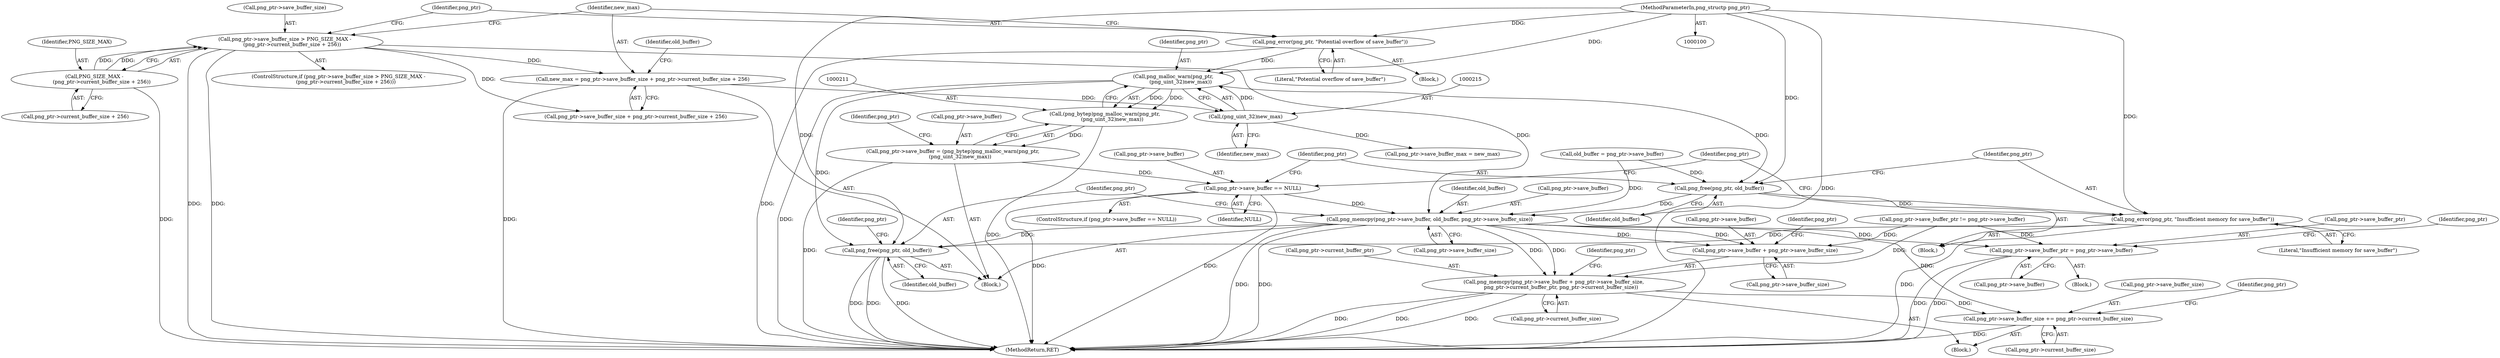 digraph "1_Chrome_7f3d85b096f66870a15b37c2f40b219b2e292693_6@API" {
"1000212" [label="(Call,png_malloc_warn(png_ptr,\n         (png_uint_32)new_max))"];
"1000187" [label="(Call,png_error(png_ptr, \"Potential overflow of save_buffer\"))"];
"1000101" [label="(MethodParameterIn,png_structp png_ptr)"];
"1000214" [label="(Call,(png_uint_32)new_max)"];
"1000190" [label="(Call,new_max = png_ptr->save_buffer_size + png_ptr->current_buffer_size + 256)"];
"1000175" [label="(Call,png_ptr->save_buffer_size > PNG_SIZE_MAX -\n         (png_ptr->current_buffer_size + 256))"];
"1000179" [label="(Call,PNG_SIZE_MAX -\n         (png_ptr->current_buffer_size + 256))"];
"1000210" [label="(Call,(png_bytep)png_malloc_warn(png_ptr,\n         (png_uint_32)new_max))"];
"1000206" [label="(Call,png_ptr->save_buffer = (png_bytep)png_malloc_warn(png_ptr,\n         (png_uint_32)new_max))"];
"1000218" [label="(Call,png_ptr->save_buffer == NULL)"];
"1000230" [label="(Call,png_memcpy(png_ptr->save_buffer, old_buffer, png_ptr->save_buffer_size))"];
"1000238" [label="(Call,png_free(png_ptr, old_buffer))"];
"1000251" [label="(Call,png_memcpy(png_ptr->save_buffer + png_ptr->save_buffer_size,\n         png_ptr->current_buffer_ptr, png_ptr->current_buffer_size))"];
"1000265" [label="(Call,png_ptr->save_buffer_size += png_ptr->current_buffer_size)"];
"1000252" [label="(Call,png_ptr->save_buffer + png_ptr->save_buffer_size)"];
"1000277" [label="(Call,png_ptr->save_buffer_ptr = png_ptr->save_buffer)"];
"1000224" [label="(Call,png_free(png_ptr, old_buffer))"];
"1000227" [label="(Call,png_error(png_ptr, \"Insufficient memory for save_buffer\"))"];
"1000289" [label="(MethodReturn,RET)"];
"1000266" [label="(Call,png_ptr->save_buffer_size)"];
"1000267" [label="(Identifier,png_ptr)"];
"1000226" [label="(Identifier,old_buffer)"];
"1000179" [label="(Call,PNG_SIZE_MAX -\n         (png_ptr->current_buffer_size + 256))"];
"1000243" [label="(Identifier,png_ptr)"];
"1000213" [label="(Identifier,png_ptr)"];
"1000269" [label="(Call,png_ptr->current_buffer_size)"];
"1000223" [label="(Block,)"];
"1000256" [label="(Call,png_ptr->save_buffer_size)"];
"1000219" [label="(Call,png_ptr->save_buffer)"];
"1000102" [label="(Block,)"];
"1000189" [label="(Literal,\"Potential overflow of save_buffer\")"];
"1000175" [label="(Call,png_ptr->save_buffer_size > PNG_SIZE_MAX -\n         (png_ptr->current_buffer_size + 256))"];
"1000201" [label="(Call,old_buffer = png_ptr->save_buffer)"];
"1000191" [label="(Identifier,new_max)"];
"1000251" [label="(Call,png_memcpy(png_ptr->save_buffer + png_ptr->save_buffer_size,\n         png_ptr->current_buffer_ptr, png_ptr->current_buffer_size))"];
"1000214" [label="(Call,(png_uint_32)new_max)"];
"1000210" [label="(Call,(png_bytep)png_malloc_warn(png_ptr,\n         (png_uint_32)new_max))"];
"1000101" [label="(MethodParameterIn,png_structp png_ptr)"];
"1000174" [label="(ControlStructure,if (png_ptr->save_buffer_size > PNG_SIZE_MAX -\n         (png_ptr->current_buffer_size + 256)))"];
"1000262" [label="(Call,png_ptr->current_buffer_size)"];
"1000171" [label="(Block,)"];
"1000224" [label="(Call,png_free(png_ptr, old_buffer))"];
"1000220" [label="(Identifier,png_ptr)"];
"1000190" [label="(Call,new_max = png_ptr->save_buffer_size + png_ptr->current_buffer_size + 256)"];
"1000231" [label="(Call,png_ptr->save_buffer)"];
"1000239" [label="(Identifier,png_ptr)"];
"1000176" [label="(Call,png_ptr->save_buffer_size)"];
"1000181" [label="(Call,png_ptr->current_buffer_size + 256)"];
"1000188" [label="(Identifier,png_ptr)"];
"1000217" [label="(ControlStructure,if (png_ptr->save_buffer == NULL))"];
"1000206" [label="(Call,png_ptr->save_buffer = (png_bytep)png_malloc_warn(png_ptr,\n         (png_uint_32)new_max))"];
"1000259" [label="(Call,png_ptr->current_buffer_ptr)"];
"1000187" [label="(Call,png_error(png_ptr, \"Potential overflow of save_buffer\"))"];
"1000222" [label="(Identifier,NULL)"];
"1000240" [label="(Identifier,old_buffer)"];
"1000234" [label="(Identifier,old_buffer)"];
"1000250" [label="(Block,)"];
"1000230" [label="(Call,png_memcpy(png_ptr->save_buffer, old_buffer, png_ptr->save_buffer_size))"];
"1000212" [label="(Call,png_malloc_warn(png_ptr,\n         (png_uint_32)new_max))"];
"1000109" [label="(Call,png_ptr->save_buffer_ptr != png_ptr->save_buffer)"];
"1000265" [label="(Call,png_ptr->save_buffer_size += png_ptr->current_buffer_size)"];
"1000192" [label="(Call,png_ptr->save_buffer_size + png_ptr->current_buffer_size + 256)"];
"1000202" [label="(Identifier,old_buffer)"];
"1000278" [label="(Call,png_ptr->save_buffer_ptr)"];
"1000229" [label="(Literal,\"Insufficient memory for save_buffer\")"];
"1000218" [label="(Call,png_ptr->save_buffer == NULL)"];
"1000225" [label="(Identifier,png_ptr)"];
"1000238" [label="(Call,png_free(png_ptr, old_buffer))"];
"1000277" [label="(Call,png_ptr->save_buffer_ptr = png_ptr->save_buffer)"];
"1000253" [label="(Call,png_ptr->save_buffer)"];
"1000228" [label="(Identifier,png_ptr)"];
"1000186" [label="(Block,)"];
"1000180" [label="(Identifier,PNG_SIZE_MAX)"];
"1000281" [label="(Call,png_ptr->save_buffer)"];
"1000286" [label="(Identifier,png_ptr)"];
"1000252" [label="(Call,png_ptr->save_buffer + png_ptr->save_buffer_size)"];
"1000241" [label="(Call,png_ptr->save_buffer_max = new_max)"];
"1000260" [label="(Identifier,png_ptr)"];
"1000207" [label="(Call,png_ptr->save_buffer)"];
"1000232" [label="(Identifier,png_ptr)"];
"1000274" [label="(Identifier,png_ptr)"];
"1000227" [label="(Call,png_error(png_ptr, \"Insufficient memory for save_buffer\"))"];
"1000216" [label="(Identifier,new_max)"];
"1000235" [label="(Call,png_ptr->save_buffer_size)"];
"1000212" -> "1000210"  [label="AST: "];
"1000212" -> "1000214"  [label="CFG: "];
"1000213" -> "1000212"  [label="AST: "];
"1000214" -> "1000212"  [label="AST: "];
"1000210" -> "1000212"  [label="CFG: "];
"1000212" -> "1000289"  [label="DDG: "];
"1000212" -> "1000210"  [label="DDG: "];
"1000212" -> "1000210"  [label="DDG: "];
"1000187" -> "1000212"  [label="DDG: "];
"1000101" -> "1000212"  [label="DDG: "];
"1000214" -> "1000212"  [label="DDG: "];
"1000212" -> "1000224"  [label="DDG: "];
"1000212" -> "1000238"  [label="DDG: "];
"1000187" -> "1000186"  [label="AST: "];
"1000187" -> "1000189"  [label="CFG: "];
"1000188" -> "1000187"  [label="AST: "];
"1000189" -> "1000187"  [label="AST: "];
"1000191" -> "1000187"  [label="CFG: "];
"1000187" -> "1000289"  [label="DDG: "];
"1000101" -> "1000187"  [label="DDG: "];
"1000101" -> "1000100"  [label="AST: "];
"1000101" -> "1000289"  [label="DDG: "];
"1000101" -> "1000224"  [label="DDG: "];
"1000101" -> "1000227"  [label="DDG: "];
"1000101" -> "1000238"  [label="DDG: "];
"1000214" -> "1000216"  [label="CFG: "];
"1000215" -> "1000214"  [label="AST: "];
"1000216" -> "1000214"  [label="AST: "];
"1000190" -> "1000214"  [label="DDG: "];
"1000214" -> "1000241"  [label="DDG: "];
"1000190" -> "1000171"  [label="AST: "];
"1000190" -> "1000192"  [label="CFG: "];
"1000191" -> "1000190"  [label="AST: "];
"1000192" -> "1000190"  [label="AST: "];
"1000202" -> "1000190"  [label="CFG: "];
"1000190" -> "1000289"  [label="DDG: "];
"1000175" -> "1000190"  [label="DDG: "];
"1000175" -> "1000174"  [label="AST: "];
"1000175" -> "1000179"  [label="CFG: "];
"1000176" -> "1000175"  [label="AST: "];
"1000179" -> "1000175"  [label="AST: "];
"1000188" -> "1000175"  [label="CFG: "];
"1000191" -> "1000175"  [label="CFG: "];
"1000175" -> "1000289"  [label="DDG: "];
"1000175" -> "1000289"  [label="DDG: "];
"1000179" -> "1000175"  [label="DDG: "];
"1000179" -> "1000175"  [label="DDG: "];
"1000175" -> "1000192"  [label="DDG: "];
"1000175" -> "1000230"  [label="DDG: "];
"1000179" -> "1000181"  [label="CFG: "];
"1000180" -> "1000179"  [label="AST: "];
"1000181" -> "1000179"  [label="AST: "];
"1000179" -> "1000289"  [label="DDG: "];
"1000210" -> "1000206"  [label="AST: "];
"1000211" -> "1000210"  [label="AST: "];
"1000206" -> "1000210"  [label="CFG: "];
"1000210" -> "1000289"  [label="DDG: "];
"1000210" -> "1000206"  [label="DDG: "];
"1000206" -> "1000171"  [label="AST: "];
"1000207" -> "1000206"  [label="AST: "];
"1000220" -> "1000206"  [label="CFG: "];
"1000206" -> "1000289"  [label="DDG: "];
"1000206" -> "1000218"  [label="DDG: "];
"1000218" -> "1000217"  [label="AST: "];
"1000218" -> "1000222"  [label="CFG: "];
"1000219" -> "1000218"  [label="AST: "];
"1000222" -> "1000218"  [label="AST: "];
"1000225" -> "1000218"  [label="CFG: "];
"1000232" -> "1000218"  [label="CFG: "];
"1000218" -> "1000289"  [label="DDG: "];
"1000218" -> "1000289"  [label="DDG: "];
"1000218" -> "1000230"  [label="DDG: "];
"1000230" -> "1000171"  [label="AST: "];
"1000230" -> "1000235"  [label="CFG: "];
"1000231" -> "1000230"  [label="AST: "];
"1000234" -> "1000230"  [label="AST: "];
"1000235" -> "1000230"  [label="AST: "];
"1000239" -> "1000230"  [label="CFG: "];
"1000230" -> "1000289"  [label="DDG: "];
"1000230" -> "1000289"  [label="DDG: "];
"1000224" -> "1000230"  [label="DDG: "];
"1000201" -> "1000230"  [label="DDG: "];
"1000230" -> "1000238"  [label="DDG: "];
"1000230" -> "1000251"  [label="DDG: "];
"1000230" -> "1000251"  [label="DDG: "];
"1000230" -> "1000252"  [label="DDG: "];
"1000230" -> "1000252"  [label="DDG: "];
"1000230" -> "1000265"  [label="DDG: "];
"1000230" -> "1000277"  [label="DDG: "];
"1000238" -> "1000171"  [label="AST: "];
"1000238" -> "1000240"  [label="CFG: "];
"1000239" -> "1000238"  [label="AST: "];
"1000240" -> "1000238"  [label="AST: "];
"1000243" -> "1000238"  [label="CFG: "];
"1000238" -> "1000289"  [label="DDG: "];
"1000238" -> "1000289"  [label="DDG: "];
"1000238" -> "1000289"  [label="DDG: "];
"1000227" -> "1000238"  [label="DDG: "];
"1000251" -> "1000250"  [label="AST: "];
"1000251" -> "1000262"  [label="CFG: "];
"1000252" -> "1000251"  [label="AST: "];
"1000259" -> "1000251"  [label="AST: "];
"1000262" -> "1000251"  [label="AST: "];
"1000267" -> "1000251"  [label="CFG: "];
"1000251" -> "1000289"  [label="DDG: "];
"1000251" -> "1000289"  [label="DDG: "];
"1000251" -> "1000289"  [label="DDG: "];
"1000109" -> "1000251"  [label="DDG: "];
"1000251" -> "1000265"  [label="DDG: "];
"1000265" -> "1000250"  [label="AST: "];
"1000265" -> "1000269"  [label="CFG: "];
"1000266" -> "1000265"  [label="AST: "];
"1000269" -> "1000265"  [label="AST: "];
"1000274" -> "1000265"  [label="CFG: "];
"1000265" -> "1000289"  [label="DDG: "];
"1000252" -> "1000256"  [label="CFG: "];
"1000253" -> "1000252"  [label="AST: "];
"1000256" -> "1000252"  [label="AST: "];
"1000260" -> "1000252"  [label="CFG: "];
"1000109" -> "1000252"  [label="DDG: "];
"1000277" -> "1000102"  [label="AST: "];
"1000277" -> "1000281"  [label="CFG: "];
"1000278" -> "1000277"  [label="AST: "];
"1000281" -> "1000277"  [label="AST: "];
"1000286" -> "1000277"  [label="CFG: "];
"1000277" -> "1000289"  [label="DDG: "];
"1000277" -> "1000289"  [label="DDG: "];
"1000109" -> "1000277"  [label="DDG: "];
"1000224" -> "1000223"  [label="AST: "];
"1000224" -> "1000226"  [label="CFG: "];
"1000225" -> "1000224"  [label="AST: "];
"1000226" -> "1000224"  [label="AST: "];
"1000228" -> "1000224"  [label="CFG: "];
"1000201" -> "1000224"  [label="DDG: "];
"1000224" -> "1000227"  [label="DDG: "];
"1000227" -> "1000223"  [label="AST: "];
"1000227" -> "1000229"  [label="CFG: "];
"1000228" -> "1000227"  [label="AST: "];
"1000229" -> "1000227"  [label="AST: "];
"1000232" -> "1000227"  [label="CFG: "];
"1000227" -> "1000289"  [label="DDG: "];
}

